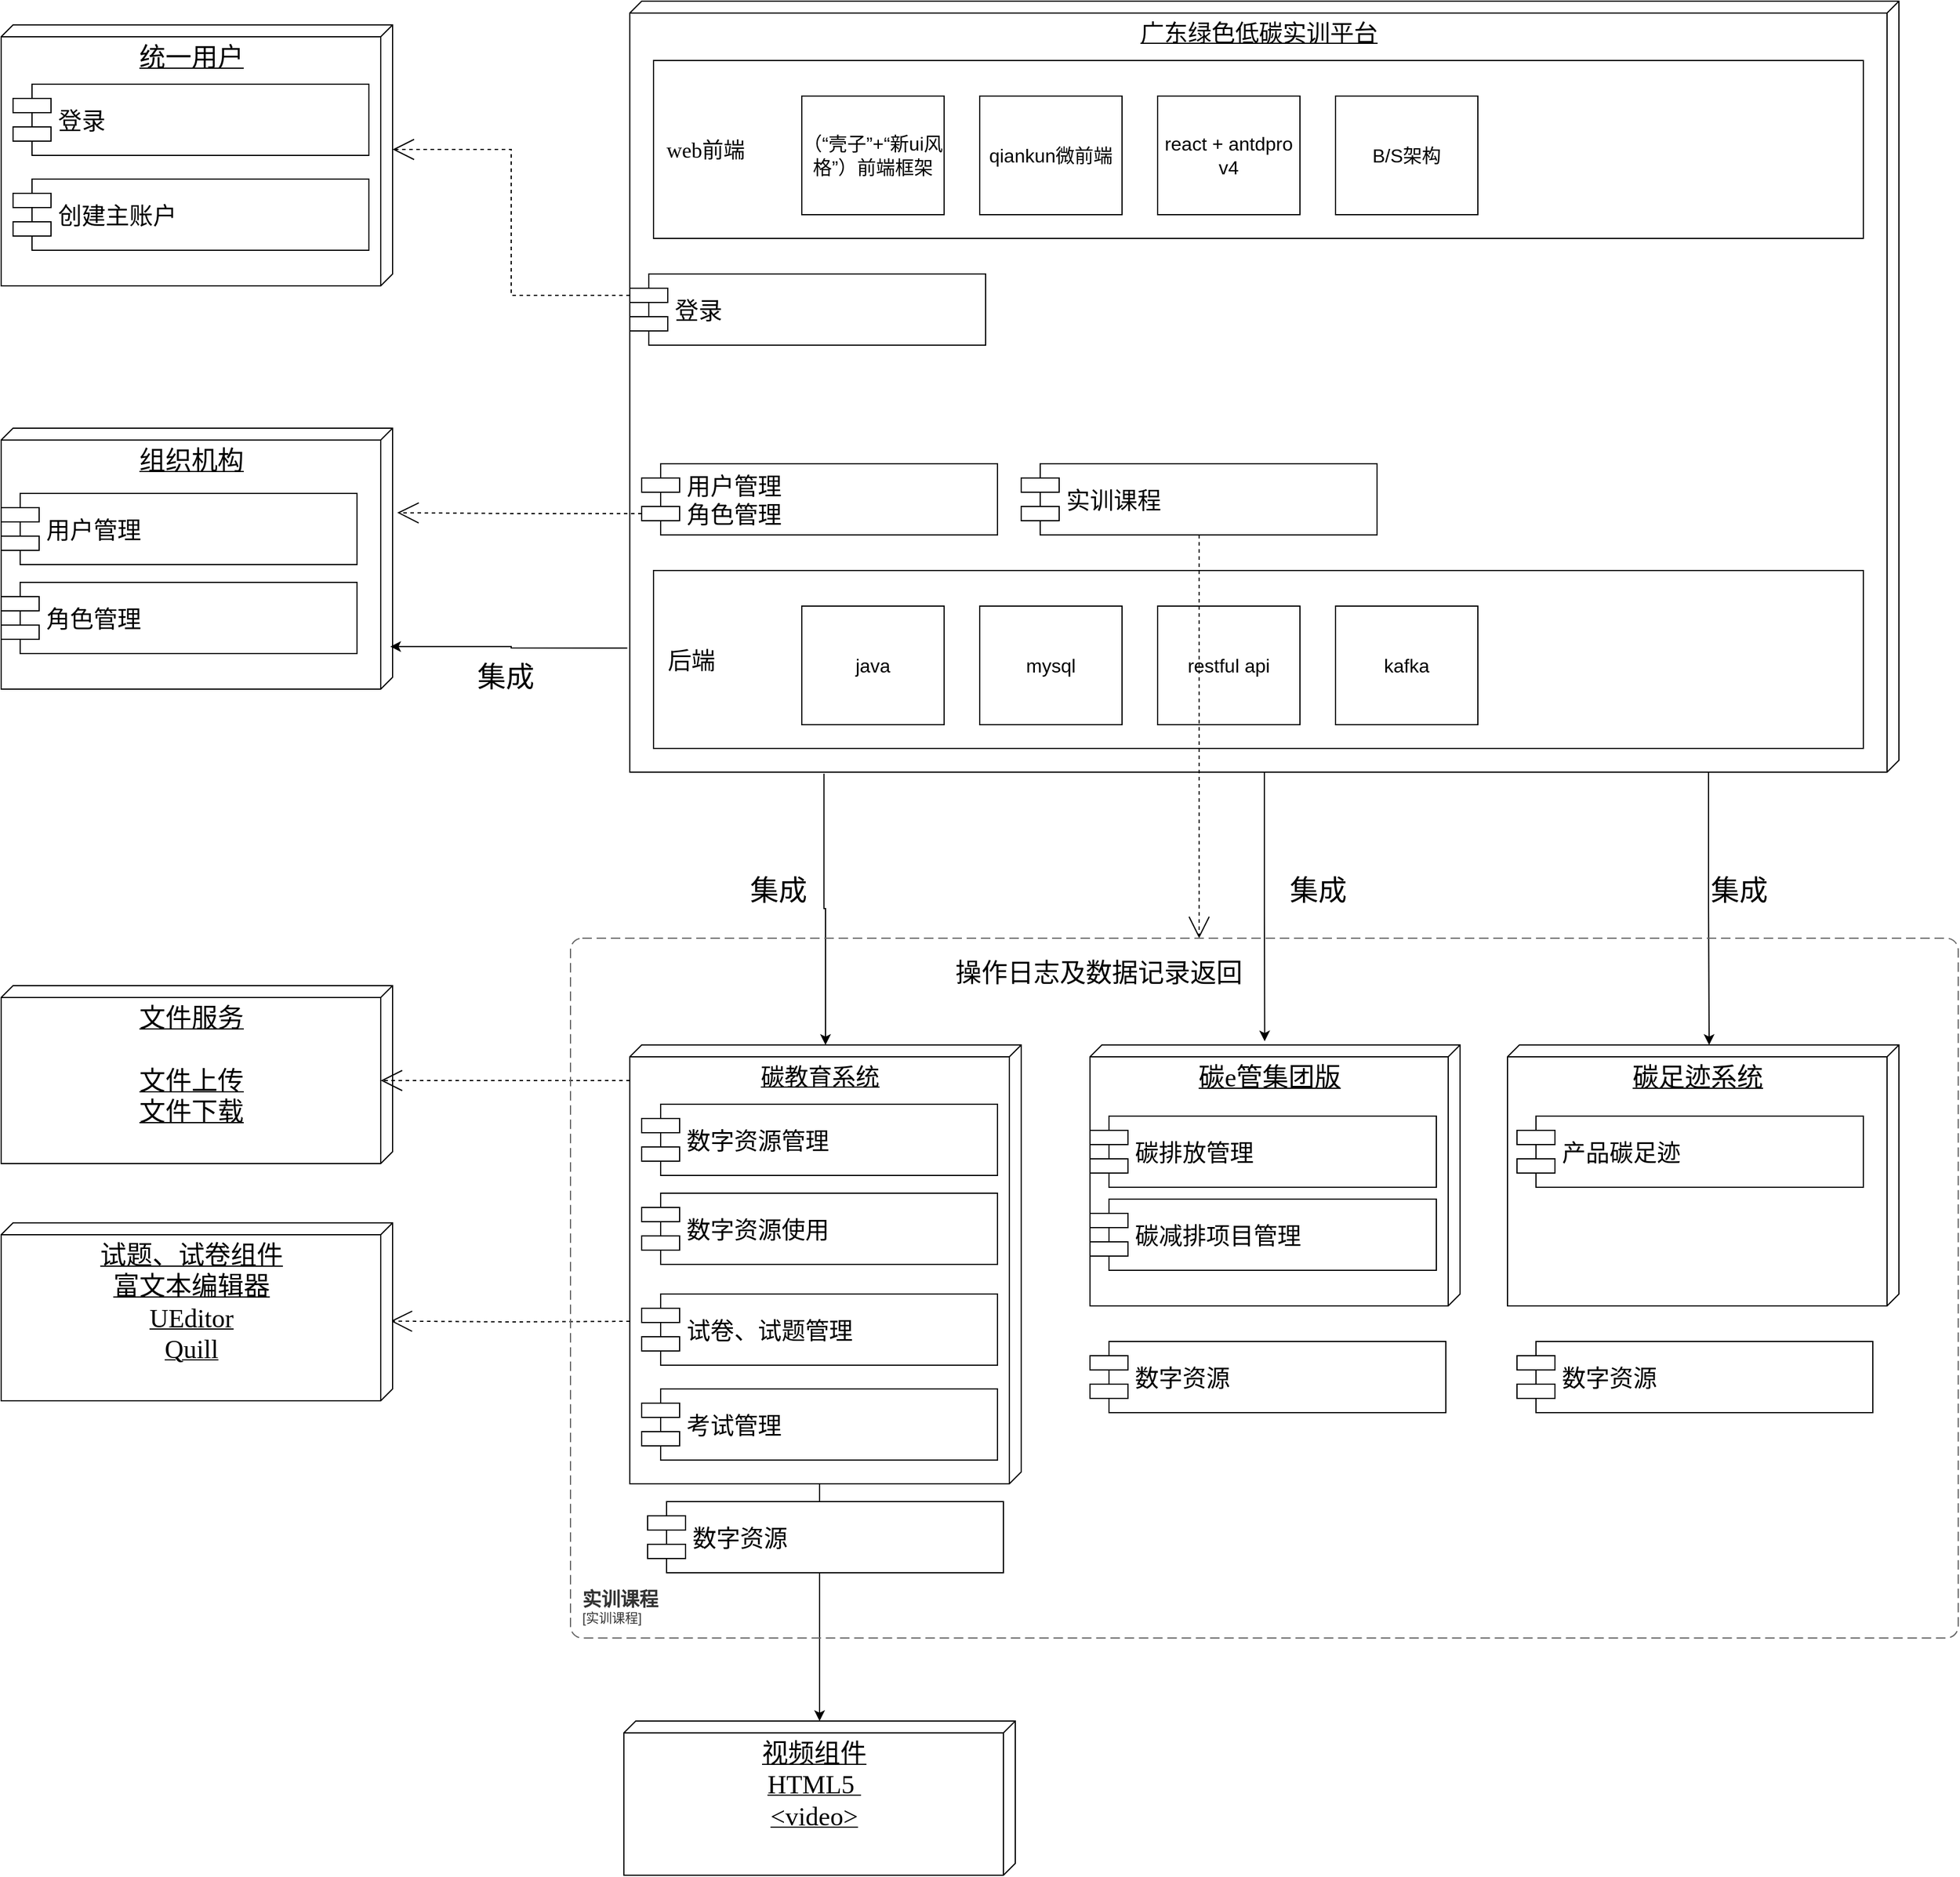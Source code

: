 <mxfile version="21.6.7" type="github">
  <diagram name="Page-1" id="5f0bae14-7c28-e335-631c-24af17079c00">
    <mxGraphModel dx="3490" dy="2167" grid="1" gridSize="10" guides="1" tooltips="1" connect="1" arrows="1" fold="1" page="1" pageScale="1" pageWidth="1100" pageHeight="850" background="none" math="0" shadow="0">
      <root>
        <mxCell id="0" />
        <mxCell id="1" parent="0" />
        <mxCell id="MDjpxhdw9txttaI69tGr-61" style="edgeStyle=orthogonalEdgeStyle;rounded=0;orthogonalLoop=1;jettySize=auto;html=1;exitX=0;exitY=0;exitDx=370;exitDy=170;exitPerimeter=0;" parent="1" source="39150e848f15840c-1" target="MDjpxhdw9txttaI69tGr-59" edge="1">
          <mxGeometry relative="1" as="geometry" />
        </mxCell>
        <mxCell id="39150e848f15840c-1" value="&lt;font style=&quot;font-size: 20px;&quot;&gt;碳教育系统&lt;/font&gt;" style="verticalAlign=top;align=center;spacingTop=8;spacingLeft=2;spacingRight=12;shape=cube;size=10;direction=south;fontStyle=4;html=1;rounded=0;shadow=0;comic=0;labelBackgroundColor=none;strokeWidth=1;fontFamily=Verdana;fontSize=12" parent="1" vertex="1">
          <mxGeometry x="20" y="40" width="330" height="370" as="geometry" />
        </mxCell>
        <mxCell id="39150e848f15840c-2" value="&lt;font style=&quot;font-size: 22px;&quot;&gt;碳足迹系统&lt;/font&gt;" style="verticalAlign=top;align=center;spacingTop=8;spacingLeft=2;spacingRight=12;shape=cube;size=10;direction=south;fontStyle=4;html=1;rounded=0;shadow=0;comic=0;labelBackgroundColor=none;strokeWidth=1;fontFamily=Verdana;fontSize=12" parent="1" vertex="1">
          <mxGeometry x="760" y="40" width="330" height="220" as="geometry" />
        </mxCell>
        <mxCell id="39150e848f15840c-3" value="&lt;span style=&quot;font-size: 22px;&quot;&gt;碳e管集团版&lt;/span&gt;" style="verticalAlign=top;align=center;spacingTop=8;spacingLeft=2;spacingRight=12;shape=cube;size=10;direction=south;fontStyle=4;html=1;rounded=0;shadow=0;comic=0;labelBackgroundColor=none;strokeWidth=1;fontFamily=Verdana;fontSize=12" parent="1" vertex="1">
          <mxGeometry x="408" y="40" width="312" height="220" as="geometry" />
        </mxCell>
        <mxCell id="39150e848f15840c-5" value="&lt;font style=&quot;font-size: 20px;&quot;&gt;数字资源管理&lt;/font&gt;" style="shape=component;align=left;spacingLeft=36;rounded=0;shadow=0;comic=0;labelBackgroundColor=none;strokeWidth=1;fontFamily=Verdana;fontSize=12;html=1;" parent="1" vertex="1">
          <mxGeometry x="30" y="90" width="300" height="60" as="geometry" />
        </mxCell>
        <mxCell id="39150e848f15840c-10" value="&lt;font style=&quot;font-size: 20px;&quot;&gt;碳排放管理&lt;/font&gt;" style="shape=component;align=left;spacingLeft=36;rounded=0;shadow=0;comic=0;labelBackgroundColor=none;strokeWidth=1;fontFamily=Verdana;fontSize=12;html=1;" parent="1" vertex="1">
          <mxGeometry x="408" y="100" width="292" height="60" as="geometry" />
        </mxCell>
        <mxCell id="39150e848f15840c-15" style="edgeStyle=orthogonalEdgeStyle;rounded=0;html=1;labelBackgroundColor=none;startArrow=none;startFill=0;startSize=8;endArrow=open;endFill=0;endSize=16;fontFamily=Verdana;fontSize=12;dashed=1;entryX=0.552;entryY=0.005;entryDx=0;entryDy=0;entryPerimeter=0;" parent="1" target="-6nsuWmwloAC3FpXf2P0-1" edge="1">
          <mxGeometry relative="1" as="geometry">
            <Array as="points" />
            <mxPoint x="-190" y="450" as="targetPoint" />
            <mxPoint x="20" y="273" as="sourcePoint" />
          </mxGeometry>
        </mxCell>
        <mxCell id="MDjpxhdw9txttaI69tGr-10" style="edgeStyle=orthogonalEdgeStyle;rounded=0;orthogonalLoop=1;jettySize=auto;html=1;exitX=1.002;exitY=0.847;exitDx=0;exitDy=0;exitPerimeter=0;" parent="1" source="MDjpxhdw9txttaI69tGr-1" target="39150e848f15840c-1" edge="1">
          <mxGeometry relative="1" as="geometry">
            <mxPoint x="555" y="-200" as="sourcePoint" />
            <Array as="points" />
          </mxGeometry>
        </mxCell>
        <mxCell id="MDjpxhdw9txttaI69tGr-12" style="edgeStyle=orthogonalEdgeStyle;rounded=0;orthogonalLoop=1;jettySize=auto;html=1;exitX=1;exitY=0.15;exitDx=0;exitDy=0;exitPerimeter=0;entryX=0;entryY=0;entryDx=0;entryDy=160;entryPerimeter=0;" parent="1" source="MDjpxhdw9txttaI69tGr-1" target="39150e848f15840c-2" edge="1">
          <mxGeometry relative="1" as="geometry" />
        </mxCell>
        <mxCell id="MDjpxhdw9txttaI69tGr-15" style="edgeStyle=orthogonalEdgeStyle;rounded=0;orthogonalLoop=1;jettySize=auto;html=1;entryX=-0.014;entryY=0.528;entryDx=0;entryDy=0;entryPerimeter=0;" parent="1" source="MDjpxhdw9txttaI69tGr-1" target="39150e848f15840c-3" edge="1">
          <mxGeometry relative="1" as="geometry" />
        </mxCell>
        <mxCell id="MDjpxhdw9txttaI69tGr-1" value="&lt;font style=&quot;font-size: 20px;&quot;&gt;广东绿色低碳实训平台&lt;/font&gt;" style="verticalAlign=top;align=center;spacingTop=8;spacingLeft=2;spacingRight=12;shape=cube;size=10;direction=south;fontStyle=4;html=1;rounded=0;shadow=0;comic=0;labelBackgroundColor=none;strokeWidth=1;fontFamily=Verdana;fontSize=12" parent="1" vertex="1">
          <mxGeometry x="20" y="-840" width="1070" height="650" as="geometry" />
        </mxCell>
        <mxCell id="MDjpxhdw9txttaI69tGr-2" value="&lt;div style=&quot;text-align: justify; font-size: 18px; line-height: 100%;&quot;&gt;&lt;span style=&quot;background-color: initial;&quot;&gt;&lt;font style=&quot;font-size: 18px;&quot;&gt;&amp;nbsp; web前端&lt;/font&gt;&lt;/span&gt;&lt;/div&gt;" style="html=1;rounded=0;shadow=0;comic=0;labelBackgroundColor=none;strokeWidth=1;fontFamily=Verdana;fontSize=12;align=left;" parent="1" vertex="1">
          <mxGeometry x="40" y="-790" width="1020" height="150" as="geometry" />
        </mxCell>
        <mxCell id="MDjpxhdw9txttaI69tGr-3" value="&lt;font style=&quot;font-size: 16px;&quot;&gt;（“壳子”+“新ui风格”）前端框架&lt;/font&gt;" style="rounded=0;whiteSpace=wrap;html=1;" parent="1" vertex="1">
          <mxGeometry x="165" y="-760" width="120" height="100" as="geometry" />
        </mxCell>
        <mxCell id="MDjpxhdw9txttaI69tGr-4" value="&lt;font style=&quot;font-size: 16px;&quot;&gt;qiankun微前端&lt;/font&gt;" style="rounded=0;whiteSpace=wrap;html=1;" parent="1" vertex="1">
          <mxGeometry x="315" y="-760" width="120" height="100" as="geometry" />
        </mxCell>
        <mxCell id="MDjpxhdw9txttaI69tGr-5" value="&lt;span style=&quot;font-size: 16px;&quot;&gt;react + antdpro v4&lt;/span&gt;" style="rounded=0;whiteSpace=wrap;html=1;" parent="1" vertex="1">
          <mxGeometry x="465" y="-760" width="120" height="100" as="geometry" />
        </mxCell>
        <mxCell id="MDjpxhdw9txttaI69tGr-6" value="&lt;span style=&quot;font-size: 16px;&quot;&gt;B/S架构&lt;/span&gt;" style="rounded=0;whiteSpace=wrap;html=1;" parent="1" vertex="1">
          <mxGeometry x="615" y="-760" width="120" height="100" as="geometry" />
        </mxCell>
        <mxCell id="MDjpxhdw9txttaI69tGr-7" value="&lt;font style=&quot;font-size: 20px;&quot;&gt;&amp;nbsp; 后端&lt;/font&gt;" style="html=1;rounded=0;shadow=0;comic=0;labelBackgroundColor=none;strokeWidth=1;fontFamily=Verdana;fontSize=12;align=left;" parent="1" vertex="1">
          <mxGeometry x="40" y="-360" width="1020" height="150" as="geometry" />
        </mxCell>
        <mxCell id="MDjpxhdw9txttaI69tGr-8" value="&lt;font style=&quot;font-size: 16px;&quot;&gt;java&lt;/font&gt;" style="rounded=0;whiteSpace=wrap;html=1;" parent="1" vertex="1">
          <mxGeometry x="165" y="-330" width="120" height="100" as="geometry" />
        </mxCell>
        <mxCell id="MDjpxhdw9txttaI69tGr-9" value="&lt;span style=&quot;font-size: 16px;&quot;&gt;mysql&lt;/span&gt;" style="rounded=0;whiteSpace=wrap;html=1;" parent="1" vertex="1">
          <mxGeometry x="315" y="-330" width="120" height="100" as="geometry" />
        </mxCell>
        <mxCell id="MDjpxhdw9txttaI69tGr-11" value="&lt;font style=&quot;font-size: 24px;&quot;&gt;集成&lt;/font&gt;" style="text;html=1;align=center;verticalAlign=middle;resizable=0;points=[];autosize=1;strokeColor=none;fillColor=none;" parent="1" vertex="1">
          <mxGeometry x="110" y="-110" width="70" height="40" as="geometry" />
        </mxCell>
        <mxCell id="MDjpxhdw9txttaI69tGr-13" value="&lt;font style=&quot;font-size: 24px;&quot;&gt;集成&lt;/font&gt;" style="text;html=1;align=center;verticalAlign=middle;resizable=0;points=[];autosize=1;strokeColor=none;fillColor=none;" parent="1" vertex="1">
          <mxGeometry x="920" y="-110" width="70" height="40" as="geometry" />
        </mxCell>
        <mxCell id="MDjpxhdw9txttaI69tGr-14" value="&lt;span style=&quot;font-size: 16px;&quot;&gt;restful api&lt;/span&gt;" style="rounded=0;whiteSpace=wrap;html=1;" parent="1" vertex="1">
          <mxGeometry x="465" y="-330" width="120" height="100" as="geometry" />
        </mxCell>
        <mxCell id="MDjpxhdw9txttaI69tGr-16" value="&lt;font style=&quot;font-size: 24px;&quot;&gt;集成&lt;/font&gt;" style="text;html=1;align=center;verticalAlign=middle;resizable=0;points=[];autosize=1;strokeColor=none;fillColor=none;" parent="1" vertex="1">
          <mxGeometry x="565" y="-110" width="70" height="40" as="geometry" />
        </mxCell>
        <mxCell id="MDjpxhdw9txttaI69tGr-18" value="&lt;font style=&quot;font-size: 22px;&quot;&gt;文件服务&lt;br&gt;&lt;br&gt;文件上传&lt;br&gt;文件下载&lt;br&gt;&lt;/font&gt;" style="verticalAlign=top;align=center;spacingTop=8;spacingLeft=2;spacingRight=12;shape=cube;size=10;direction=south;fontStyle=4;html=1;rounded=0;shadow=0;comic=0;labelBackgroundColor=none;strokeWidth=1;fontFamily=Verdana;fontSize=12" parent="1" vertex="1">
          <mxGeometry x="-510" y="-10" width="330" height="150" as="geometry" />
        </mxCell>
        <mxCell id="MDjpxhdw9txttaI69tGr-19" value="&lt;font style=&quot;font-size: 20px;&quot;&gt;数字资源使用&lt;/font&gt;" style="shape=component;align=left;spacingLeft=36;rounded=0;shadow=0;comic=0;labelBackgroundColor=none;strokeWidth=1;fontFamily=Verdana;fontSize=12;html=1;" parent="1" vertex="1">
          <mxGeometry x="30" y="165" width="300" height="60" as="geometry" />
        </mxCell>
        <mxCell id="MDjpxhdw9txttaI69tGr-23" style="edgeStyle=orthogonalEdgeStyle;rounded=0;html=1;labelBackgroundColor=none;startArrow=none;startFill=0;startSize=8;endArrow=open;endFill=0;endSize=16;fontFamily=Verdana;fontSize=12;dashed=1;exitX=0;exitY=0;exitDx=10;exitDy=330;exitPerimeter=0;" parent="1" edge="1">
          <mxGeometry relative="1" as="geometry">
            <Array as="points" />
            <mxPoint x="20" y="70" as="sourcePoint" />
            <mxPoint x="-190" y="70" as="targetPoint" />
          </mxGeometry>
        </mxCell>
        <mxCell id="MDjpxhdw9txttaI69tGr-24" value="&lt;font style=&quot;font-size: 22px;&quot;&gt;统一用户&lt;/font&gt;" style="verticalAlign=top;align=center;spacingTop=8;spacingLeft=2;spacingRight=12;shape=cube;size=10;direction=south;fontStyle=4;html=1;rounded=0;shadow=0;comic=0;labelBackgroundColor=none;strokeWidth=1;fontFamily=Verdana;fontSize=12" parent="1" vertex="1">
          <mxGeometry x="-510" y="-820" width="330" height="220" as="geometry" />
        </mxCell>
        <mxCell id="MDjpxhdw9txttaI69tGr-25" value="&lt;font style=&quot;font-size: 22px;&quot;&gt;组织机构&lt;/font&gt;" style="verticalAlign=top;align=center;spacingTop=8;spacingLeft=2;spacingRight=12;shape=cube;size=10;direction=south;fontStyle=4;html=1;rounded=0;shadow=0;comic=0;labelBackgroundColor=none;strokeWidth=1;fontFamily=Verdana;fontSize=12" parent="1" vertex="1">
          <mxGeometry x="-510" y="-480" width="330" height="220" as="geometry" />
        </mxCell>
        <mxCell id="MDjpxhdw9txttaI69tGr-26" style="edgeStyle=orthogonalEdgeStyle;rounded=0;orthogonalLoop=1;jettySize=auto;html=1;exitX=0.5;exitY=1;exitDx=0;exitDy=0;" parent="1" source="MDjpxhdw9txttaI69tGr-2" target="MDjpxhdw9txttaI69tGr-2" edge="1">
          <mxGeometry relative="1" as="geometry" />
        </mxCell>
        <mxCell id="MDjpxhdw9txttaI69tGr-27" value="&lt;font style=&quot;font-size: 20px;&quot;&gt;用户管理&lt;br&gt;角色管理&lt;/font&gt;" style="shape=component;align=left;spacingLeft=36;rounded=0;shadow=0;comic=0;labelBackgroundColor=none;strokeWidth=1;fontFamily=Verdana;fontSize=12;html=1;" parent="1" vertex="1">
          <mxGeometry x="30" y="-450" width="300" height="60" as="geometry" />
        </mxCell>
        <mxCell id="MDjpxhdw9txttaI69tGr-30" style="edgeStyle=orthogonalEdgeStyle;rounded=0;html=1;labelBackgroundColor=none;startArrow=none;startFill=0;startSize=8;endArrow=open;endFill=0;endSize=16;fontFamily=Verdana;fontSize=12;dashed=1;exitX=0;exitY=0.7;exitDx=0;exitDy=0;entryX=0.324;entryY=-0.012;entryDx=0;entryDy=0;entryPerimeter=0;" parent="1" source="MDjpxhdw9txttaI69tGr-27" target="MDjpxhdw9txttaI69tGr-25" edge="1">
          <mxGeometry relative="1" as="geometry">
            <Array as="points" />
            <mxPoint x="-20" y="-400" as="sourcePoint" />
            <mxPoint x="-230" y="-400" as="targetPoint" />
          </mxGeometry>
        </mxCell>
        <mxCell id="MDjpxhdw9txttaI69tGr-31" value="&lt;span style=&quot;font-size: 20px;&quot;&gt;登录&lt;/span&gt;" style="shape=component;align=left;spacingLeft=36;rounded=0;shadow=0;comic=0;labelBackgroundColor=none;strokeWidth=1;fontFamily=Verdana;fontSize=12;html=1;" parent="1" vertex="1">
          <mxGeometry x="20" y="-610" width="300" height="60" as="geometry" />
        </mxCell>
        <mxCell id="MDjpxhdw9txttaI69tGr-32" value="&lt;font style=&quot;font-size: 20px;&quot;&gt;实训课程&lt;/font&gt;" style="shape=component;align=left;spacingLeft=36;rounded=0;shadow=0;comic=0;labelBackgroundColor=none;strokeWidth=1;fontFamily=Verdana;fontSize=12;html=1;" parent="1" vertex="1">
          <mxGeometry x="350" y="-450" width="300" height="60" as="geometry" />
        </mxCell>
        <mxCell id="MDjpxhdw9txttaI69tGr-33" style="edgeStyle=orthogonalEdgeStyle;rounded=0;html=1;labelBackgroundColor=none;startArrow=none;startFill=0;startSize=8;endArrow=open;endFill=0;endSize=16;fontFamily=Verdana;fontSize=12;dashed=1;exitX=0.5;exitY=1;exitDx=0;exitDy=0;" parent="1" source="MDjpxhdw9txttaI69tGr-32" edge="1">
          <mxGeometry relative="1" as="geometry">
            <Array as="points" />
            <mxPoint x="386" y="-149" as="sourcePoint" />
            <mxPoint x="500" y="-50" as="targetPoint" />
          </mxGeometry>
        </mxCell>
        <mxCell id="MDjpxhdw9txttaI69tGr-34" style="edgeStyle=orthogonalEdgeStyle;rounded=0;html=1;labelBackgroundColor=none;startArrow=none;startFill=0;startSize=8;endArrow=open;endFill=0;endSize=16;fontFamily=Verdana;fontSize=12;dashed=1;exitX=0;exitY=0.3;exitDx=0;exitDy=0;entryX=0;entryY=0;entryDx=105;entryDy=0;entryPerimeter=0;" parent="1" source="MDjpxhdw9txttaI69tGr-31" target="MDjpxhdw9txttaI69tGr-24" edge="1">
          <mxGeometry relative="1" as="geometry">
            <Array as="points" />
            <mxPoint y="-559" as="sourcePoint" />
            <mxPoint x="-206" y="-560" as="targetPoint" />
          </mxGeometry>
        </mxCell>
        <mxCell id="MDjpxhdw9txttaI69tGr-35" style="edgeStyle=orthogonalEdgeStyle;rounded=0;orthogonalLoop=1;jettySize=auto;html=1;exitX=0.839;exitY=1.002;exitDx=0;exitDy=0;exitPerimeter=0;entryX=0.837;entryY=0.006;entryDx=0;entryDy=0;entryPerimeter=0;" parent="1" source="MDjpxhdw9txttaI69tGr-1" target="MDjpxhdw9txttaI69tGr-25" edge="1">
          <mxGeometry relative="1" as="geometry">
            <mxPoint x="-110" y="-270" as="sourcePoint" />
            <mxPoint x="-109" y="-41" as="targetPoint" />
            <Array as="points" />
          </mxGeometry>
        </mxCell>
        <mxCell id="MDjpxhdw9txttaI69tGr-36" value="&lt;font style=&quot;font-size: 24px;&quot;&gt;集成&lt;/font&gt;" style="text;html=1;align=center;verticalAlign=middle;resizable=0;points=[];autosize=1;strokeColor=none;fillColor=none;" parent="1" vertex="1">
          <mxGeometry x="-120" y="-290" width="70" height="40" as="geometry" />
        </mxCell>
        <mxCell id="MDjpxhdw9txttaI69tGr-37" value="&lt;font style=&quot;font-size: 20px;&quot;&gt;试卷、试题管理&lt;/font&gt;" style="shape=component;align=left;spacingLeft=36;rounded=0;shadow=0;comic=0;labelBackgroundColor=none;strokeWidth=1;fontFamily=Verdana;fontSize=12;html=1;" parent="1" vertex="1">
          <mxGeometry x="30" y="250" width="300" height="60" as="geometry" />
        </mxCell>
        <mxCell id="MDjpxhdw9txttaI69tGr-38" value="&lt;span style=&quot;font-size: 20px;&quot;&gt;考试管理&lt;/span&gt;" style="shape=component;align=left;spacingLeft=36;rounded=0;shadow=0;comic=0;labelBackgroundColor=none;strokeWidth=1;fontFamily=Verdana;fontSize=12;html=1;" parent="1" vertex="1">
          <mxGeometry x="30" y="330" width="300" height="60" as="geometry" />
        </mxCell>
        <mxCell id="MDjpxhdw9txttaI69tGr-39" value="&lt;font style=&quot;font-size: 20px;&quot;&gt;碳减排项目管理&lt;/font&gt;" style="shape=component;align=left;spacingLeft=36;rounded=0;shadow=0;comic=0;labelBackgroundColor=none;strokeWidth=1;fontFamily=Verdana;fontSize=12;html=1;" parent="1" vertex="1">
          <mxGeometry x="408" y="170" width="292" height="60" as="geometry" />
        </mxCell>
        <mxCell id="MDjpxhdw9txttaI69tGr-40" value="&lt;span style=&quot;font-size: 20px;&quot;&gt;产品碳足迹&lt;/span&gt;" style="shape=component;align=left;spacingLeft=36;rounded=0;shadow=0;comic=0;labelBackgroundColor=none;strokeWidth=1;fontFamily=Verdana;fontSize=12;html=1;" parent="1" vertex="1">
          <mxGeometry x="768" y="100" width="292" height="60" as="geometry" />
        </mxCell>
        <mxCell id="MDjpxhdw9txttaI69tGr-41" value="&lt;span style=&quot;font-size: 16px;&quot;&gt;kafka&lt;/span&gt;" style="rounded=0;whiteSpace=wrap;html=1;" parent="1" vertex="1">
          <mxGeometry x="615" y="-330" width="120" height="100" as="geometry" />
        </mxCell>
        <object placeholders="1" c4Name="实训课程" c4Type="SystemScopeBoundary" c4Application="实训课程" label="&lt;font style=&quot;font-size: 16px&quot;&gt;&lt;b&gt;&lt;div style=&quot;text-align: left&quot;&gt;%c4Name%&lt;/div&gt;&lt;/b&gt;&lt;/font&gt;&lt;div style=&quot;text-align: left&quot;&gt;[%c4Application%]&lt;/div&gt;" id="MDjpxhdw9txttaI69tGr-49">
          <mxCell style="rounded=1;fontSize=11;whiteSpace=wrap;html=1;dashed=1;arcSize=20;fillColor=none;strokeColor=#666666;fontColor=#333333;labelBackgroundColor=none;align=left;verticalAlign=bottom;labelBorderColor=none;spacingTop=0;spacing=10;dashPattern=8 4;metaEdit=1;rotatable=0;perimeter=rectanglePerimeter;noLabel=0;labelPadding=0;allowArrows=0;connectable=0;expand=0;recursiveResize=0;editable=1;pointerEvents=0;absoluteArcSize=1;points=[[0.25,0,0],[0.5,0,0],[0.75,0,0],[1,0.25,0],[1,0.5,0],[1,0.75,0],[0.75,1,0],[0.5,1,0],[0.25,1,0],[0,0.75,0],[0,0.5,0],[0,0.25,0]];" parent="1" vertex="1">
            <mxGeometry x="-30" y="-50" width="1170" height="590" as="geometry" />
          </mxCell>
        </object>
        <mxCell id="MDjpxhdw9txttaI69tGr-50" value="&lt;span style=&quot;font-size: 20px;&quot;&gt;数字资源&lt;/span&gt;" style="shape=component;align=left;spacingLeft=36;rounded=0;shadow=0;comic=0;labelBackgroundColor=none;strokeWidth=1;fontFamily=Verdana;fontSize=12;html=1;" parent="1" vertex="1">
          <mxGeometry x="35" y="425" width="300" height="60" as="geometry" />
        </mxCell>
        <mxCell id="MDjpxhdw9txttaI69tGr-51" value="&lt;span style=&quot;font-size: 20px;&quot;&gt;数字资源&lt;/span&gt;" style="shape=component;align=left;spacingLeft=36;rounded=0;shadow=0;comic=0;labelBackgroundColor=none;strokeWidth=1;fontFamily=Verdana;fontSize=12;html=1;" parent="1" vertex="1">
          <mxGeometry x="408" y="290" width="300" height="60" as="geometry" />
        </mxCell>
        <mxCell id="MDjpxhdw9txttaI69tGr-52" value="&lt;span style=&quot;font-size: 20px;&quot;&gt;数字资源&lt;/span&gt;" style="shape=component;align=left;spacingLeft=36;rounded=0;shadow=0;comic=0;labelBackgroundColor=none;strokeWidth=1;fontFamily=Verdana;fontSize=12;html=1;" parent="1" vertex="1">
          <mxGeometry x="768" y="290" width="300" height="60" as="geometry" />
        </mxCell>
        <mxCell id="MDjpxhdw9txttaI69tGr-54" value="&lt;font style=&quot;font-size: 22px;&quot;&gt;操作日志及数据记录返回&lt;/font&gt;" style="text;html=1;align=center;verticalAlign=middle;resizable=0;points=[];autosize=1;strokeColor=none;fillColor=none;" parent="1" vertex="1">
          <mxGeometry x="280" y="-40" width="270" height="40" as="geometry" />
        </mxCell>
        <mxCell id="MDjpxhdw9txttaI69tGr-55" value="&lt;span style=&quot;font-size: 20px;&quot;&gt;登录&lt;br&gt;&lt;/span&gt;" style="shape=component;align=left;spacingLeft=36;rounded=0;shadow=0;comic=0;labelBackgroundColor=none;strokeWidth=1;fontFamily=Verdana;fontSize=12;html=1;" parent="1" vertex="1">
          <mxGeometry x="-500" y="-770" width="300" height="60" as="geometry" />
        </mxCell>
        <mxCell id="MDjpxhdw9txttaI69tGr-56" value="&lt;span style=&quot;font-size: 20px;&quot;&gt;创建主账户&lt;br&gt;&lt;/span&gt;" style="shape=component;align=left;spacingLeft=36;rounded=0;shadow=0;comic=0;labelBackgroundColor=none;strokeWidth=1;fontFamily=Verdana;fontSize=12;html=1;" parent="1" vertex="1">
          <mxGeometry x="-500" y="-690" width="300" height="60" as="geometry" />
        </mxCell>
        <mxCell id="MDjpxhdw9txttaI69tGr-57" value="&lt;span style=&quot;font-size: 20px;&quot;&gt;用户管理&lt;br&gt;&lt;/span&gt;" style="shape=component;align=left;spacingLeft=36;rounded=0;shadow=0;comic=0;labelBackgroundColor=none;strokeWidth=1;fontFamily=Verdana;fontSize=12;html=1;" parent="1" vertex="1">
          <mxGeometry x="-510" y="-425" width="300" height="60" as="geometry" />
        </mxCell>
        <mxCell id="MDjpxhdw9txttaI69tGr-58" value="&lt;span style=&quot;font-size: 20px;&quot;&gt;角色管理&lt;br&gt;&lt;/span&gt;" style="shape=component;align=left;spacingLeft=36;rounded=0;shadow=0;comic=0;labelBackgroundColor=none;strokeWidth=1;fontFamily=Verdana;fontSize=12;html=1;" parent="1" vertex="1">
          <mxGeometry x="-510" y="-350" width="300" height="60" as="geometry" />
        </mxCell>
        <mxCell id="MDjpxhdw9txttaI69tGr-59" value="&lt;font style=&quot;font-size: 22px;&quot;&gt;视频组件&lt;br&gt;HTML5&amp;nbsp;&lt;br&gt;&amp;lt;video&amp;gt;&lt;br&gt;&lt;/font&gt;" style="verticalAlign=top;align=center;spacingTop=8;spacingLeft=2;spacingRight=12;shape=cube;size=10;direction=south;fontStyle=4;html=1;rounded=0;shadow=0;comic=0;labelBackgroundColor=none;strokeWidth=1;fontFamily=Verdana;fontSize=12" parent="1" vertex="1">
          <mxGeometry x="15" y="610" width="330" height="130" as="geometry" />
        </mxCell>
        <mxCell id="-6nsuWmwloAC3FpXf2P0-1" value="&lt;font style=&quot;font-size: 22px;&quot;&gt;试题、试卷组件&lt;br&gt;富文本编辑器&lt;br&gt;UEditor&lt;br&gt;Quill&lt;br&gt;&lt;/font&gt;" style="verticalAlign=top;align=center;spacingTop=8;spacingLeft=2;spacingRight=12;shape=cube;size=10;direction=south;fontStyle=4;html=1;rounded=0;shadow=0;comic=0;labelBackgroundColor=none;strokeWidth=1;fontFamily=Verdana;fontSize=12" vertex="1" parent="1">
          <mxGeometry x="-510" y="190" width="330" height="150" as="geometry" />
        </mxCell>
      </root>
    </mxGraphModel>
  </diagram>
</mxfile>
